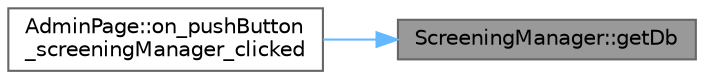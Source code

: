 digraph "ScreeningManager::getDb"
{
 // LATEX_PDF_SIZE
  bgcolor="transparent";
  edge [fontname=Helvetica,fontsize=10,labelfontname=Helvetica,labelfontsize=10];
  node [fontname=Helvetica,fontsize=10,shape=box,height=0.2,width=0.4];
  rankdir="RL";
  Node1 [id="Node000001",label="ScreeningManager::getDb",height=0.2,width=0.4,color="gray40", fillcolor="grey60", style="filled", fontcolor="black",tooltip="This function gets the database and sets the table view to show the screenings."];
  Node1 -> Node2 [id="edge1_Node000001_Node000002",dir="back",color="steelblue1",style="solid",tooltip=" "];
  Node2 [id="Node000002",label="AdminPage::on_pushButton\l_screeningManager_clicked",height=0.2,width=0.4,color="grey40", fillcolor="white", style="filled",URL="$class_admin_page.html#aeffbb5ce7c81535a2e12d3df0fedff41",tooltip="This function creates, transfers database and shows screening manager screeen."];
}
